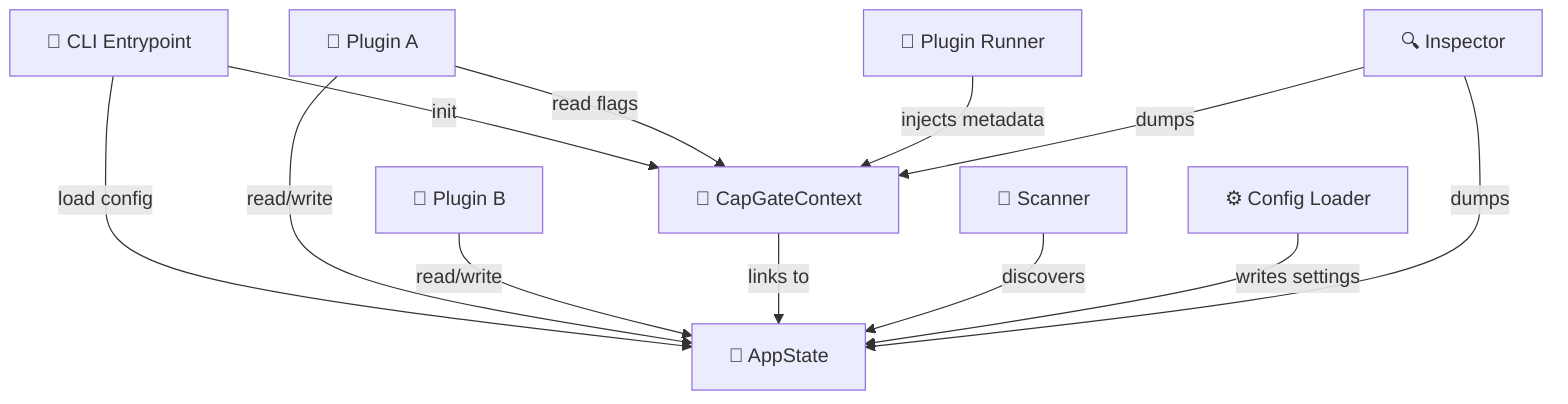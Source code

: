 flowchart TD

%% Shared State and Context Model

%% CLI Entry Points
CLI["🚀 CLI Entrypoint"] -->|init| Context["📘 CapGateContext"]
CLI -->|load config| State["🧠 AppState"]

%% Plugin Interaction
PluginA["🔌 Plugin A"] -->|read/write| State
PluginB["🔌 Plugin B"] -->|read/write| State
PluginA -->|read flags| Context

%% Context and State Connection
Context -->|links to| State

%% Component Sources
Scanner["📡 Scanner"] -->|discovers| State
ConfigLoader["⚙️ Config Loader"] -->|writes settings| State
PluginRunner["🏃 Plugin Runner"] -->|injects metadata| Context

%% Debugging + CLI Inspection
Debugger["🔍 Inspector"] -->|dumps| Context
Debugger -->|dumps| State